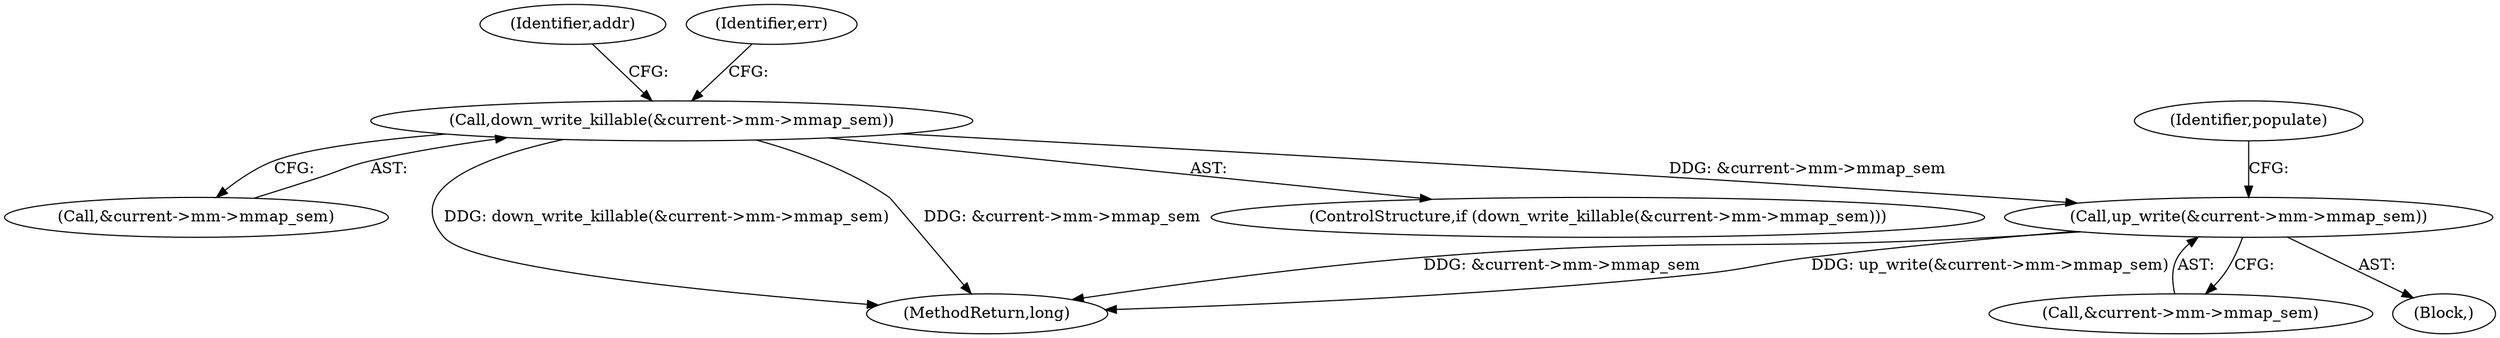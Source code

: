 digraph "0_linux_e1d35d4dc7f089e6c9c080d556feedf9c706f0c7@API" {
"1000490" [label="(Call,up_write(&current->mm->mmap_sem))"];
"1000420" [label="(Call,down_write_killable(&current->mm->mmap_sem))"];
"1000435" [label="(Identifier,addr)"];
"1000109" [label="(Block,)"];
"1000498" [label="(Identifier,populate)"];
"1000421" [label="(Call,&current->mm->mmap_sem)"];
"1000429" [label="(Identifier,err)"];
"1000491" [label="(Call,&current->mm->mmap_sem)"];
"1000490" [label="(Call,up_write(&current->mm->mmap_sem))"];
"1000544" [label="(MethodReturn,long)"];
"1000420" [label="(Call,down_write_killable(&current->mm->mmap_sem))"];
"1000419" [label="(ControlStructure,if (down_write_killable(&current->mm->mmap_sem)))"];
"1000490" -> "1000109"  [label="AST: "];
"1000490" -> "1000491"  [label="CFG: "];
"1000491" -> "1000490"  [label="AST: "];
"1000498" -> "1000490"  [label="CFG: "];
"1000490" -> "1000544"  [label="DDG: &current->mm->mmap_sem"];
"1000490" -> "1000544"  [label="DDG: up_write(&current->mm->mmap_sem)"];
"1000420" -> "1000490"  [label="DDG: &current->mm->mmap_sem"];
"1000420" -> "1000419"  [label="AST: "];
"1000420" -> "1000421"  [label="CFG: "];
"1000421" -> "1000420"  [label="AST: "];
"1000429" -> "1000420"  [label="CFG: "];
"1000435" -> "1000420"  [label="CFG: "];
"1000420" -> "1000544"  [label="DDG: down_write_killable(&current->mm->mmap_sem)"];
"1000420" -> "1000544"  [label="DDG: &current->mm->mmap_sem"];
}
